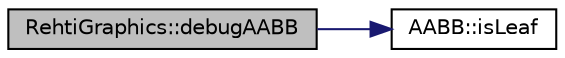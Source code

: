 digraph "RehtiGraphics::debugAABB"
{
 // LATEX_PDF_SIZE
  edge [fontname="Helvetica",fontsize="10",labelfontname="Helvetica",labelfontsize="10"];
  node [fontname="Helvetica",fontsize="10",shape=record];
  rankdir="LR";
  Node1 [label="RehtiGraphics::debugAABB",height=0.2,width=0.4,color="black", fillcolor="grey75", style="filled", fontcolor="black",tooltip="Prints out the given aabb."];
  Node1 -> Node2 [color="midnightblue",fontsize="10",style="solid",fontname="Helvetica"];
  Node2 [label="AABB::isLeaf",height=0.2,width=0.4,color="black", fillcolor="white", style="filled",URL="$structAABB.html#a9ce7b09812f868b80a37f6a7b6c6c899",tooltip=" "];
}
